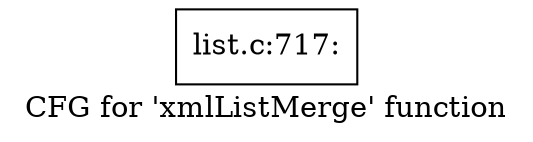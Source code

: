 digraph "CFG for 'xmlListMerge' function" {
	label="CFG for 'xmlListMerge' function";

	Node0x526e8c0 [shape=record,label="{list.c:717:}"];
}
